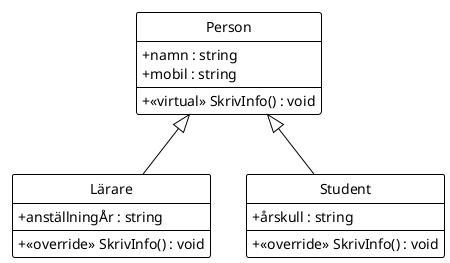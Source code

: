 @startuml
!theme plain
skinparam classAttributeIconSize 0
hide circle
class Lärare {
    + anställningÅr : string
    + <<override>> SkrivInfo() : void
}
Person <|-- Lärare
class Person {
    + namn : string
    + mobil : string
    + <<virtual>> SkrivInfo() : void
}
class Student {
    + årskull : string
    + <<override>> SkrivInfo() : void
}
Person <|-- Student
@enduml
